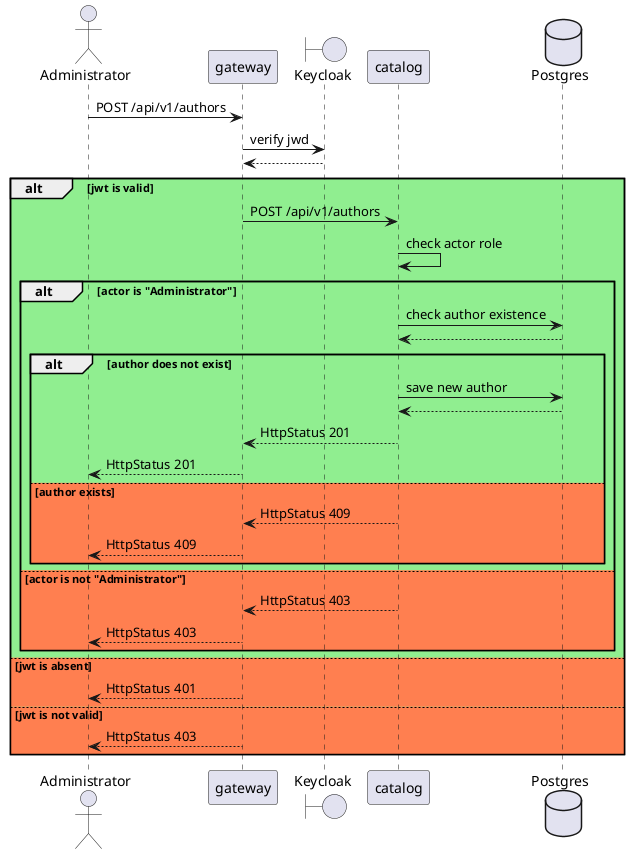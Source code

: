 @startuml

actor "Administrator" as admin
participant "gateway" as gw
boundary "Keycloak" as kk
participant "catalog" as catalog
database "Postgres" as pg

admin -> gw: POST /api/v1/authors
gw -> kk: verify jwd
kk --> gw
alt #lightgreen jwt is valid
    gw -> catalog: POST /api/v1/authors
    catalog -> catalog: check actor role
    alt #lightgreen actor is "Administrator"
        catalog -> pg: check author existence
        pg --> catalog:
        alt #lightgreen author does not exist
            catalog -> pg: save new author
            pg --> catalog
            catalog --> gw: HttpStatus 201
            gw --> admin: HttpStatus 201
        else #coral author exists
            catalog --> gw: HttpStatus 409
            gw --> admin: HttpStatus 409
        end
    else #coral actor is not "Administrator"
        catalog --> gw: HttpStatus 403
        gw --> admin: HttpStatus 403
    end

else #coral jwt is absent
    gw --> admin: HttpStatus 401
else #coral jwt is not valid
    gw --> admin: HttpStatus 403
end

@enduml